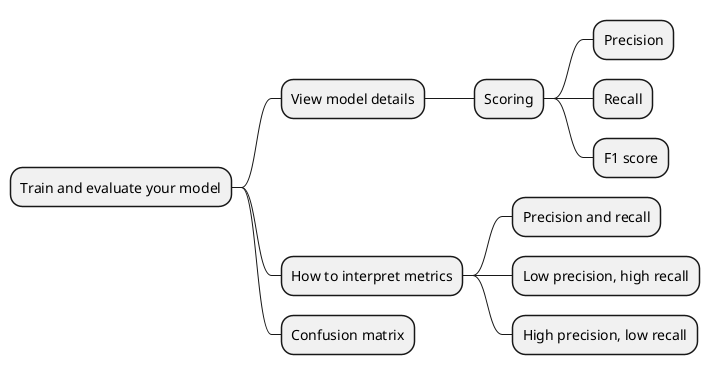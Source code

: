 @startmindmap
* Train and evaluate your model
** View model details
*** Scoring
**** Precision
**** Recall
**** F1 score
** How to interpret metrics
*** Precision and recall
*** Low precision, high recall
*** High precision, low recall
** Confusion matrix
@endmindmap